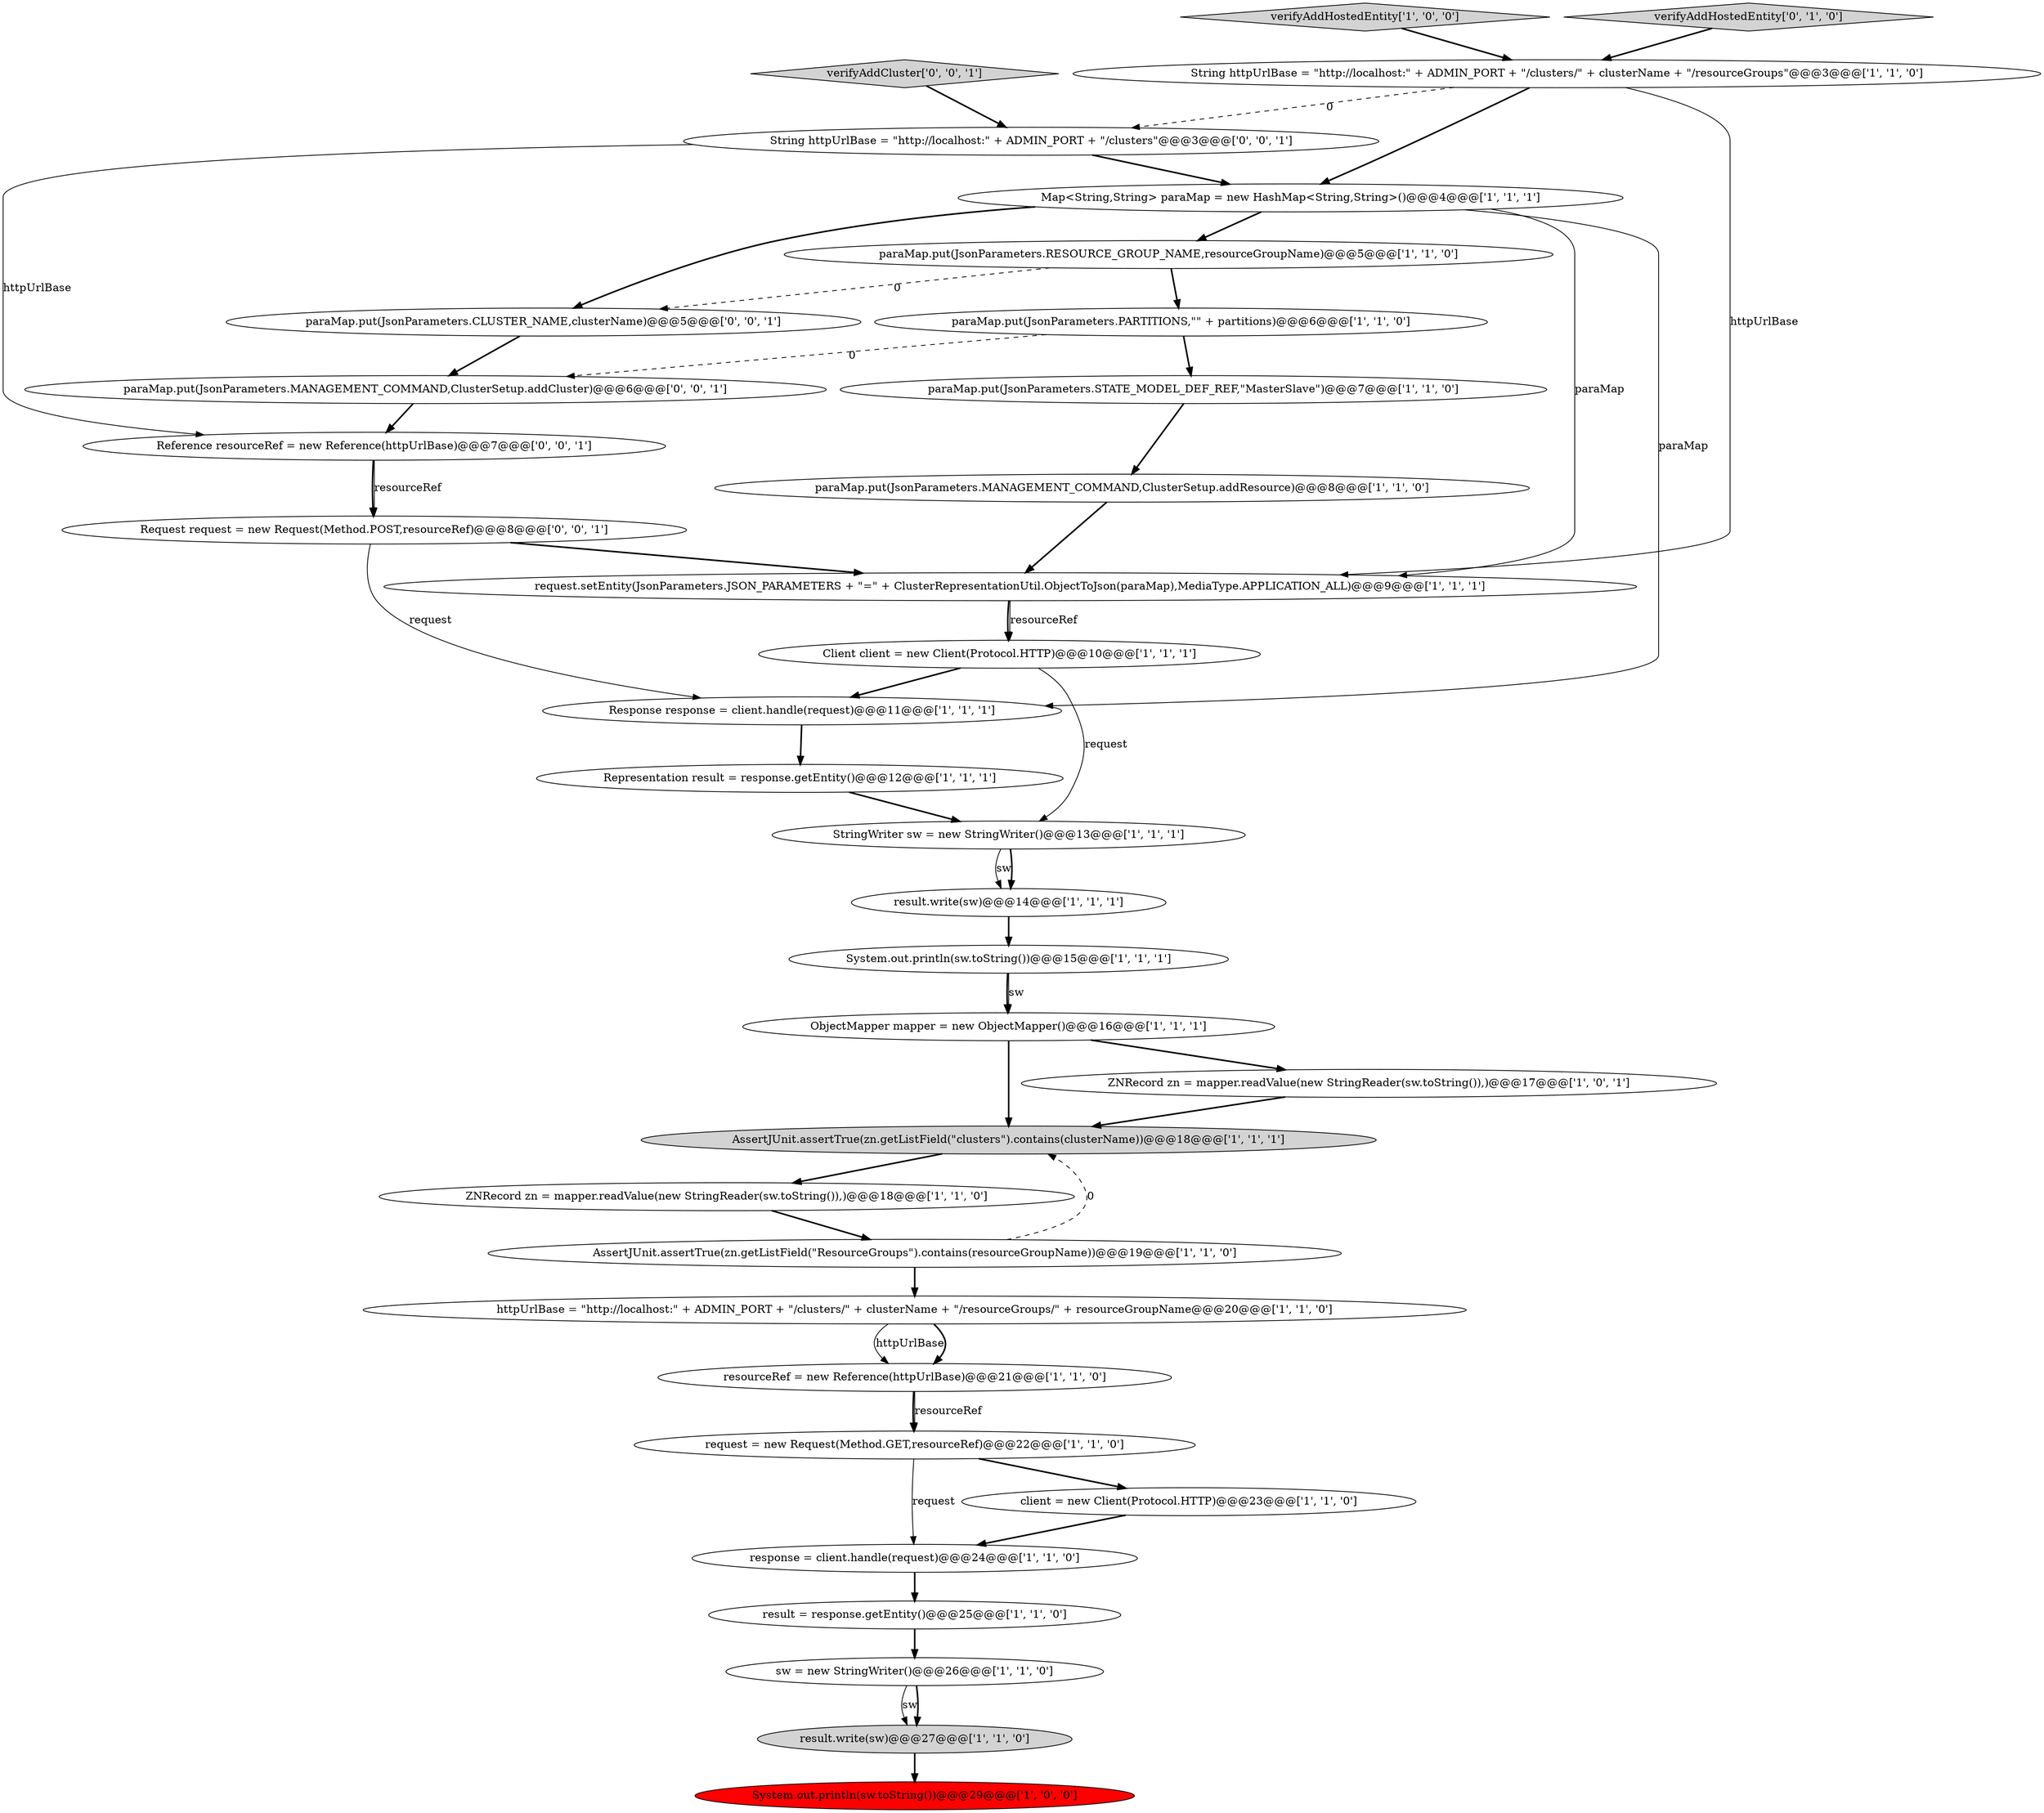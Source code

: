 digraph {
4 [style = filled, label = "AssertJUnit.assertTrue(zn.getListField(\"clusters\").contains(clusterName))@@@18@@@['1', '1', '1']", fillcolor = lightgray, shape = ellipse image = "AAA0AAABBB1BBB"];
24 [style = filled, label = "resourceRef = new Reference(httpUrlBase)@@@21@@@['1', '1', '0']", fillcolor = white, shape = ellipse image = "AAA0AAABBB1BBB"];
18 [style = filled, label = "request = new Request(Method.GET,resourceRef)@@@22@@@['1', '1', '0']", fillcolor = white, shape = ellipse image = "AAA0AAABBB1BBB"];
16 [style = filled, label = "Response response = client.handle(request)@@@11@@@['1', '1', '1']", fillcolor = white, shape = ellipse image = "AAA0AAABBB1BBB"];
10 [style = filled, label = "request.setEntity(JsonParameters.JSON_PARAMETERS + \"=\" + ClusterRepresentationUtil.ObjectToJson(paraMap),MediaType.APPLICATION_ALL)@@@9@@@['1', '1', '1']", fillcolor = white, shape = ellipse image = "AAA0AAABBB1BBB"];
19 [style = filled, label = "verifyAddHostedEntity['1', '0', '0']", fillcolor = lightgray, shape = diamond image = "AAA0AAABBB1BBB"];
3 [style = filled, label = "StringWriter sw = new StringWriter()@@@13@@@['1', '1', '1']", fillcolor = white, shape = ellipse image = "AAA0AAABBB1BBB"];
9 [style = filled, label = "System.out.println(sw.toString())@@@29@@@['1', '0', '0']", fillcolor = red, shape = ellipse image = "AAA1AAABBB1BBB"];
13 [style = filled, label = "paraMap.put(JsonParameters.RESOURCE_GROUP_NAME,resourceGroupName)@@@5@@@['1', '1', '0']", fillcolor = white, shape = ellipse image = "AAA0AAABBB1BBB"];
1 [style = filled, label = "ObjectMapper mapper = new ObjectMapper()@@@16@@@['1', '1', '1']", fillcolor = white, shape = ellipse image = "AAA0AAABBB1BBB"];
26 [style = filled, label = "ZNRecord zn = mapper.readValue(new StringReader(sw.toString()),)@@@18@@@['1', '1', '0']", fillcolor = white, shape = ellipse image = "AAA0AAABBB1BBB"];
21 [style = filled, label = "result.write(sw)@@@14@@@['1', '1', '1']", fillcolor = white, shape = ellipse image = "AAA0AAABBB1BBB"];
6 [style = filled, label = "AssertJUnit.assertTrue(zn.getListField(\"ResourceGroups\").contains(resourceGroupName))@@@19@@@['1', '1', '0']", fillcolor = white, shape = ellipse image = "AAA0AAABBB1BBB"];
30 [style = filled, label = "paraMap.put(JsonParameters.CLUSTER_NAME,clusterName)@@@5@@@['0', '0', '1']", fillcolor = white, shape = ellipse image = "AAA0AAABBB3BBB"];
32 [style = filled, label = "String httpUrlBase = \"http://localhost:\" + ADMIN_PORT + \"/clusters\"@@@3@@@['0', '0', '1']", fillcolor = white, shape = ellipse image = "AAA0AAABBB3BBB"];
33 [style = filled, label = "Reference resourceRef = new Reference(httpUrlBase)@@@7@@@['0', '0', '1']", fillcolor = white, shape = ellipse image = "AAA0AAABBB3BBB"];
17 [style = filled, label = "paraMap.put(JsonParameters.MANAGEMENT_COMMAND,ClusterSetup.addResource)@@@8@@@['1', '1', '0']", fillcolor = white, shape = ellipse image = "AAA0AAABBB1BBB"];
31 [style = filled, label = "verifyAddCluster['0', '0', '1']", fillcolor = lightgray, shape = diamond image = "AAA0AAABBB3BBB"];
7 [style = filled, label = "Representation result = response.getEntity()@@@12@@@['1', '1', '1']", fillcolor = white, shape = ellipse image = "AAA0AAABBB1BBB"];
0 [style = filled, label = "paraMap.put(JsonParameters.PARTITIONS,\"\" + partitions)@@@6@@@['1', '1', '0']", fillcolor = white, shape = ellipse image = "AAA0AAABBB1BBB"];
28 [style = filled, label = "verifyAddHostedEntity['0', '1', '0']", fillcolor = lightgray, shape = diamond image = "AAA0AAABBB2BBB"];
11 [style = filled, label = "sw = new StringWriter()@@@26@@@['1', '1', '0']", fillcolor = white, shape = ellipse image = "AAA0AAABBB1BBB"];
15 [style = filled, label = "paraMap.put(JsonParameters.STATE_MODEL_DEF_REF,\"MasterSlave\")@@@7@@@['1', '1', '0']", fillcolor = white, shape = ellipse image = "AAA0AAABBB1BBB"];
14 [style = filled, label = "ZNRecord zn = mapper.readValue(new StringReader(sw.toString()),)@@@17@@@['1', '0', '1']", fillcolor = white, shape = ellipse image = "AAA0AAABBB1BBB"];
27 [style = filled, label = "response = client.handle(request)@@@24@@@['1', '1', '0']", fillcolor = white, shape = ellipse image = "AAA0AAABBB1BBB"];
23 [style = filled, label = "result = response.getEntity()@@@25@@@['1', '1', '0']", fillcolor = white, shape = ellipse image = "AAA0AAABBB1BBB"];
8 [style = filled, label = "String httpUrlBase = \"http://localhost:\" + ADMIN_PORT + \"/clusters/\" + clusterName + \"/resourceGroups\"@@@3@@@['1', '1', '0']", fillcolor = white, shape = ellipse image = "AAA0AAABBB1BBB"];
29 [style = filled, label = "Request request = new Request(Method.POST,resourceRef)@@@8@@@['0', '0', '1']", fillcolor = white, shape = ellipse image = "AAA0AAABBB3BBB"];
2 [style = filled, label = "Map<String,String> paraMap = new HashMap<String,String>()@@@4@@@['1', '1', '1']", fillcolor = white, shape = ellipse image = "AAA0AAABBB1BBB"];
25 [style = filled, label = "System.out.println(sw.toString())@@@15@@@['1', '1', '1']", fillcolor = white, shape = ellipse image = "AAA0AAABBB1BBB"];
34 [style = filled, label = "paraMap.put(JsonParameters.MANAGEMENT_COMMAND,ClusterSetup.addCluster)@@@6@@@['0', '0', '1']", fillcolor = white, shape = ellipse image = "AAA0AAABBB3BBB"];
5 [style = filled, label = "Client client = new Client(Protocol.HTTP)@@@10@@@['1', '1', '1']", fillcolor = white, shape = ellipse image = "AAA0AAABBB1BBB"];
22 [style = filled, label = "result.write(sw)@@@27@@@['1', '1', '0']", fillcolor = lightgray, shape = ellipse image = "AAA0AAABBB1BBB"];
20 [style = filled, label = "httpUrlBase = \"http://localhost:\" + ADMIN_PORT + \"/clusters/\" + clusterName + \"/resourceGroups/\" + resourceGroupName@@@20@@@['1', '1', '0']", fillcolor = white, shape = ellipse image = "AAA0AAABBB1BBB"];
12 [style = filled, label = "client = new Client(Protocol.HTTP)@@@23@@@['1', '1', '0']", fillcolor = white, shape = ellipse image = "AAA0AAABBB1BBB"];
17->10 [style = bold, label=""];
10->5 [style = solid, label="resourceRef"];
1->4 [style = bold, label=""];
25->1 [style = bold, label=""];
3->21 [style = solid, label="sw"];
32->33 [style = solid, label="httpUrlBase"];
31->32 [style = bold, label=""];
5->3 [style = solid, label="request"];
33->29 [style = solid, label="resourceRef"];
22->9 [style = bold, label=""];
34->33 [style = bold, label=""];
8->10 [style = solid, label="httpUrlBase"];
16->7 [style = bold, label=""];
2->16 [style = solid, label="paraMap"];
18->12 [style = bold, label=""];
4->26 [style = bold, label=""];
8->32 [style = dashed, label="0"];
30->34 [style = bold, label=""];
21->25 [style = bold, label=""];
26->6 [style = bold, label=""];
24->18 [style = bold, label=""];
32->2 [style = bold, label=""];
11->22 [style = solid, label="sw"];
0->15 [style = bold, label=""];
7->3 [style = bold, label=""];
19->8 [style = bold, label=""];
6->4 [style = dashed, label="0"];
2->13 [style = bold, label=""];
33->29 [style = bold, label=""];
25->1 [style = solid, label="sw"];
5->16 [style = bold, label=""];
6->20 [style = bold, label=""];
20->24 [style = solid, label="httpUrlBase"];
29->16 [style = solid, label="request"];
15->17 [style = bold, label=""];
10->5 [style = bold, label=""];
8->2 [style = bold, label=""];
2->10 [style = solid, label="paraMap"];
28->8 [style = bold, label=""];
18->27 [style = solid, label="request"];
11->22 [style = bold, label=""];
0->34 [style = dashed, label="0"];
29->10 [style = bold, label=""];
3->21 [style = bold, label=""];
1->14 [style = bold, label=""];
27->23 [style = bold, label=""];
24->18 [style = solid, label="resourceRef"];
23->11 [style = bold, label=""];
2->30 [style = bold, label=""];
20->24 [style = bold, label=""];
12->27 [style = bold, label=""];
13->30 [style = dashed, label="0"];
13->0 [style = bold, label=""];
14->4 [style = bold, label=""];
}
